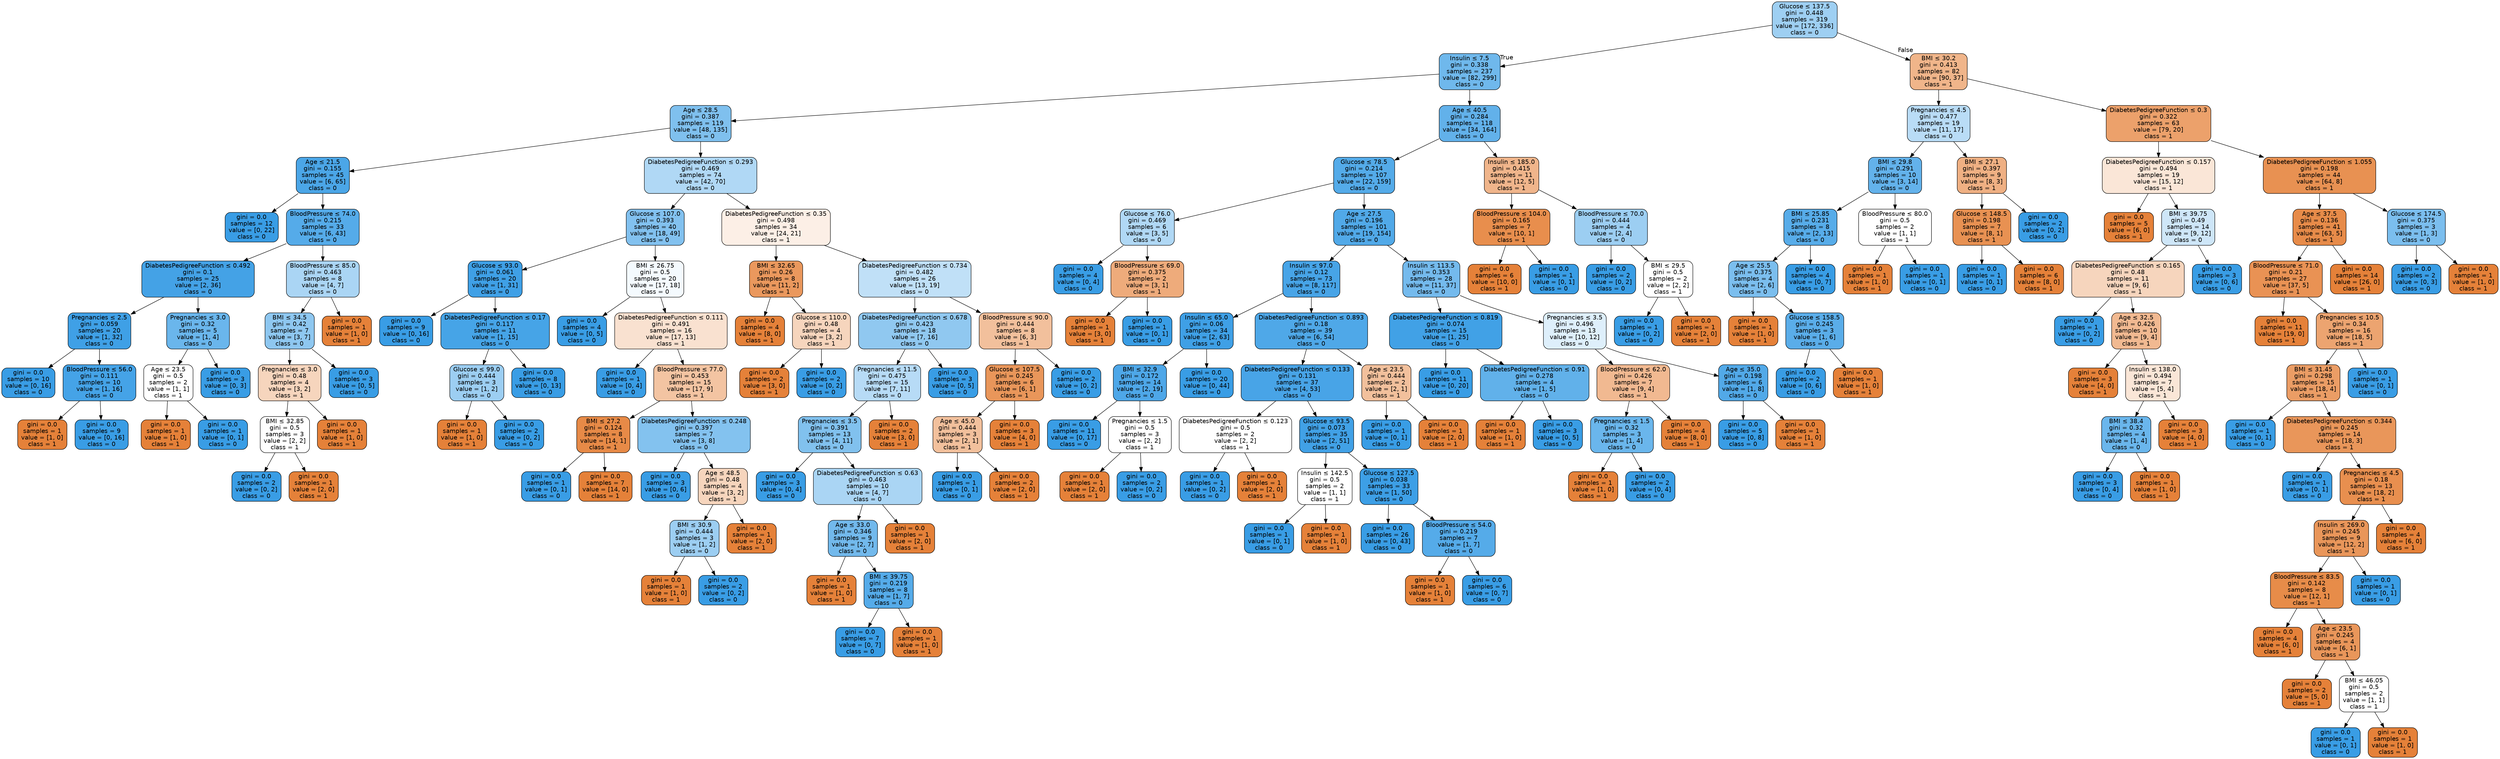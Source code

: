 digraph Tree {
node [shape=box, style="filled, rounded", color="black", fontname="helvetica"] ;
edge [fontname="helvetica"] ;
0 [label=<Glucose &le; 137.5<br/>gini = 0.448<br/>samples = 319<br/>value = [172, 336]<br/>class = 0>, fillcolor="#9ecff2"] ;
1 [label=<Insulin &le; 7.5<br/>gini = 0.338<br/>samples = 237<br/>value = [82, 299]<br/>class = 0>, fillcolor="#6fb8ec"] ;
0 -> 1 [labeldistance=2.5, labelangle=45, headlabel="True"] ;
2 [label=<Age &le; 28.5<br/>gini = 0.387<br/>samples = 119<br/>value = [48, 135]<br/>class = 0>, fillcolor="#7fc0ee"] ;
1 -> 2 ;
3 [label=<Age &le; 21.5<br/>gini = 0.155<br/>samples = 45<br/>value = [6, 65]<br/>class = 0>, fillcolor="#4ba6e7"] ;
2 -> 3 ;
4 [label=<gini = 0.0<br/>samples = 12<br/>value = [0, 22]<br/>class = 0>, fillcolor="#399de5"] ;
3 -> 4 ;
5 [label=<BloodPressure &le; 74.0<br/>gini = 0.215<br/>samples = 33<br/>value = [6, 43]<br/>class = 0>, fillcolor="#55abe9"] ;
3 -> 5 ;
6 [label=<DiabetesPedigreeFunction &le; 0.492<br/>gini = 0.1<br/>samples = 25<br/>value = [2, 36]<br/>class = 0>, fillcolor="#44a2e6"] ;
5 -> 6 ;
7 [label=<Pregnancies &le; 2.5<br/>gini = 0.059<br/>samples = 20<br/>value = [1, 32]<br/>class = 0>, fillcolor="#3fa0e6"] ;
6 -> 7 ;
8 [label=<gini = 0.0<br/>samples = 10<br/>value = [0, 16]<br/>class = 0>, fillcolor="#399de5"] ;
7 -> 8 ;
9 [label=<BloodPressure &le; 56.0<br/>gini = 0.111<br/>samples = 10<br/>value = [1, 16]<br/>class = 0>, fillcolor="#45a3e7"] ;
7 -> 9 ;
10 [label=<gini = 0.0<br/>samples = 1<br/>value = [1, 0]<br/>class = 1>, fillcolor="#e58139"] ;
9 -> 10 ;
11 [label=<gini = 0.0<br/>samples = 9<br/>value = [0, 16]<br/>class = 0>, fillcolor="#399de5"] ;
9 -> 11 ;
12 [label=<Pregnancies &le; 3.0<br/>gini = 0.32<br/>samples = 5<br/>value = [1, 4]<br/>class = 0>, fillcolor="#6ab6ec"] ;
6 -> 12 ;
13 [label=<Age &le; 23.5<br/>gini = 0.5<br/>samples = 2<br/>value = [1, 1]<br/>class = 1>, fillcolor="#ffffff"] ;
12 -> 13 ;
14 [label=<gini = 0.0<br/>samples = 1<br/>value = [1, 0]<br/>class = 1>, fillcolor="#e58139"] ;
13 -> 14 ;
15 [label=<gini = 0.0<br/>samples = 1<br/>value = [0, 1]<br/>class = 0>, fillcolor="#399de5"] ;
13 -> 15 ;
16 [label=<gini = 0.0<br/>samples = 3<br/>value = [0, 3]<br/>class = 0>, fillcolor="#399de5"] ;
12 -> 16 ;
17 [label=<BloodPressure &le; 85.0<br/>gini = 0.463<br/>samples = 8<br/>value = [4, 7]<br/>class = 0>, fillcolor="#aad5f4"] ;
5 -> 17 ;
18 [label=<BMI &le; 34.5<br/>gini = 0.42<br/>samples = 7<br/>value = [3, 7]<br/>class = 0>, fillcolor="#8ec7f0"] ;
17 -> 18 ;
19 [label=<Pregnancies &le; 3.0<br/>gini = 0.48<br/>samples = 4<br/>value = [3, 2]<br/>class = 1>, fillcolor="#f6d5bd"] ;
18 -> 19 ;
20 [label=<BMI &le; 32.85<br/>gini = 0.5<br/>samples = 3<br/>value = [2, 2]<br/>class = 1>, fillcolor="#ffffff"] ;
19 -> 20 ;
21 [label=<gini = 0.0<br/>samples = 2<br/>value = [0, 2]<br/>class = 0>, fillcolor="#399de5"] ;
20 -> 21 ;
22 [label=<gini = 0.0<br/>samples = 1<br/>value = [2, 0]<br/>class = 1>, fillcolor="#e58139"] ;
20 -> 22 ;
23 [label=<gini = 0.0<br/>samples = 1<br/>value = [1, 0]<br/>class = 1>, fillcolor="#e58139"] ;
19 -> 23 ;
24 [label=<gini = 0.0<br/>samples = 3<br/>value = [0, 5]<br/>class = 0>, fillcolor="#399de5"] ;
18 -> 24 ;
25 [label=<gini = 0.0<br/>samples = 1<br/>value = [1, 0]<br/>class = 1>, fillcolor="#e58139"] ;
17 -> 25 ;
26 [label=<DiabetesPedigreeFunction &le; 0.293<br/>gini = 0.469<br/>samples = 74<br/>value = [42, 70]<br/>class = 0>, fillcolor="#b0d8f5"] ;
2 -> 26 ;
27 [label=<Glucose &le; 107.0<br/>gini = 0.393<br/>samples = 40<br/>value = [18, 49]<br/>class = 0>, fillcolor="#82c1ef"] ;
26 -> 27 ;
28 [label=<Glucose &le; 93.0<br/>gini = 0.061<br/>samples = 20<br/>value = [1, 31]<br/>class = 0>, fillcolor="#3fa0e6"] ;
27 -> 28 ;
29 [label=<gini = 0.0<br/>samples = 9<br/>value = [0, 16]<br/>class = 0>, fillcolor="#399de5"] ;
28 -> 29 ;
30 [label=<DiabetesPedigreeFunction &le; 0.17<br/>gini = 0.117<br/>samples = 11<br/>value = [1, 15]<br/>class = 0>, fillcolor="#46a4e7"] ;
28 -> 30 ;
31 [label=<Glucose &le; 99.0<br/>gini = 0.444<br/>samples = 3<br/>value = [1, 2]<br/>class = 0>, fillcolor="#9ccef2"] ;
30 -> 31 ;
32 [label=<gini = 0.0<br/>samples = 1<br/>value = [1, 0]<br/>class = 1>, fillcolor="#e58139"] ;
31 -> 32 ;
33 [label=<gini = 0.0<br/>samples = 2<br/>value = [0, 2]<br/>class = 0>, fillcolor="#399de5"] ;
31 -> 33 ;
34 [label=<gini = 0.0<br/>samples = 8<br/>value = [0, 13]<br/>class = 0>, fillcolor="#399de5"] ;
30 -> 34 ;
35 [label=<BMI &le; 26.75<br/>gini = 0.5<br/>samples = 20<br/>value = [17, 18]<br/>class = 0>, fillcolor="#f4fafe"] ;
27 -> 35 ;
36 [label=<gini = 0.0<br/>samples = 4<br/>value = [0, 5]<br/>class = 0>, fillcolor="#399de5"] ;
35 -> 36 ;
37 [label=<DiabetesPedigreeFunction &le; 0.111<br/>gini = 0.491<br/>samples = 16<br/>value = [17, 13]<br/>class = 1>, fillcolor="#f9e1d0"] ;
35 -> 37 ;
38 [label=<gini = 0.0<br/>samples = 1<br/>value = [0, 4]<br/>class = 0>, fillcolor="#399de5"] ;
37 -> 38 ;
39 [label=<BloodPressure &le; 77.0<br/>gini = 0.453<br/>samples = 15<br/>value = [17, 9]<br/>class = 1>, fillcolor="#f3c4a2"] ;
37 -> 39 ;
40 [label=<BMI &le; 27.2<br/>gini = 0.124<br/>samples = 8<br/>value = [14, 1]<br/>class = 1>, fillcolor="#e78a47"] ;
39 -> 40 ;
41 [label=<gini = 0.0<br/>samples = 1<br/>value = [0, 1]<br/>class = 0>, fillcolor="#399de5"] ;
40 -> 41 ;
42 [label=<gini = 0.0<br/>samples = 7<br/>value = [14, 0]<br/>class = 1>, fillcolor="#e58139"] ;
40 -> 42 ;
43 [label=<DiabetesPedigreeFunction &le; 0.248<br/>gini = 0.397<br/>samples = 7<br/>value = [3, 8]<br/>class = 0>, fillcolor="#83c2ef"] ;
39 -> 43 ;
44 [label=<gini = 0.0<br/>samples = 3<br/>value = [0, 6]<br/>class = 0>, fillcolor="#399de5"] ;
43 -> 44 ;
45 [label=<Age &le; 48.5<br/>gini = 0.48<br/>samples = 4<br/>value = [3, 2]<br/>class = 1>, fillcolor="#f6d5bd"] ;
43 -> 45 ;
46 [label=<BMI &le; 30.9<br/>gini = 0.444<br/>samples = 3<br/>value = [1, 2]<br/>class = 0>, fillcolor="#9ccef2"] ;
45 -> 46 ;
47 [label=<gini = 0.0<br/>samples = 1<br/>value = [1, 0]<br/>class = 1>, fillcolor="#e58139"] ;
46 -> 47 ;
48 [label=<gini = 0.0<br/>samples = 2<br/>value = [0, 2]<br/>class = 0>, fillcolor="#399de5"] ;
46 -> 48 ;
49 [label=<gini = 0.0<br/>samples = 1<br/>value = [2, 0]<br/>class = 1>, fillcolor="#e58139"] ;
45 -> 49 ;
50 [label=<DiabetesPedigreeFunction &le; 0.35<br/>gini = 0.498<br/>samples = 34<br/>value = [24, 21]<br/>class = 1>, fillcolor="#fcefe6"] ;
26 -> 50 ;
51 [label=<BMI &le; 32.65<br/>gini = 0.26<br/>samples = 8<br/>value = [11, 2]<br/>class = 1>, fillcolor="#ea985d"] ;
50 -> 51 ;
52 [label=<gini = 0.0<br/>samples = 4<br/>value = [8, 0]<br/>class = 1>, fillcolor="#e58139"] ;
51 -> 52 ;
53 [label=<Glucose &le; 110.0<br/>gini = 0.48<br/>samples = 4<br/>value = [3, 2]<br/>class = 1>, fillcolor="#f6d5bd"] ;
51 -> 53 ;
54 [label=<gini = 0.0<br/>samples = 2<br/>value = [3, 0]<br/>class = 1>, fillcolor="#e58139"] ;
53 -> 54 ;
55 [label=<gini = 0.0<br/>samples = 2<br/>value = [0, 2]<br/>class = 0>, fillcolor="#399de5"] ;
53 -> 55 ;
56 [label=<DiabetesPedigreeFunction &le; 0.734<br/>gini = 0.482<br/>samples = 26<br/>value = [13, 19]<br/>class = 0>, fillcolor="#c0e0f7"] ;
50 -> 56 ;
57 [label=<DiabetesPedigreeFunction &le; 0.678<br/>gini = 0.423<br/>samples = 18<br/>value = [7, 16]<br/>class = 0>, fillcolor="#90c8f0"] ;
56 -> 57 ;
58 [label=<Pregnancies &le; 11.5<br/>gini = 0.475<br/>samples = 15<br/>value = [7, 11]<br/>class = 0>, fillcolor="#b7dbf6"] ;
57 -> 58 ;
59 [label=<Pregnancies &le; 3.5<br/>gini = 0.391<br/>samples = 13<br/>value = [4, 11]<br/>class = 0>, fillcolor="#81c1ee"] ;
58 -> 59 ;
60 [label=<gini = 0.0<br/>samples = 3<br/>value = [0, 4]<br/>class = 0>, fillcolor="#399de5"] ;
59 -> 60 ;
61 [label=<DiabetesPedigreeFunction &le; 0.63<br/>gini = 0.463<br/>samples = 10<br/>value = [4, 7]<br/>class = 0>, fillcolor="#aad5f4"] ;
59 -> 61 ;
62 [label=<Age &le; 33.0<br/>gini = 0.346<br/>samples = 9<br/>value = [2, 7]<br/>class = 0>, fillcolor="#72b9ec"] ;
61 -> 62 ;
63 [label=<gini = 0.0<br/>samples = 1<br/>value = [1, 0]<br/>class = 1>, fillcolor="#e58139"] ;
62 -> 63 ;
64 [label=<BMI &le; 39.75<br/>gini = 0.219<br/>samples = 8<br/>value = [1, 7]<br/>class = 0>, fillcolor="#55abe9"] ;
62 -> 64 ;
65 [label=<gini = 0.0<br/>samples = 7<br/>value = [0, 7]<br/>class = 0>, fillcolor="#399de5"] ;
64 -> 65 ;
66 [label=<gini = 0.0<br/>samples = 1<br/>value = [1, 0]<br/>class = 1>, fillcolor="#e58139"] ;
64 -> 66 ;
67 [label=<gini = 0.0<br/>samples = 1<br/>value = [2, 0]<br/>class = 1>, fillcolor="#e58139"] ;
61 -> 67 ;
68 [label=<gini = 0.0<br/>samples = 2<br/>value = [3, 0]<br/>class = 1>, fillcolor="#e58139"] ;
58 -> 68 ;
69 [label=<gini = 0.0<br/>samples = 3<br/>value = [0, 5]<br/>class = 0>, fillcolor="#399de5"] ;
57 -> 69 ;
70 [label=<BloodPressure &le; 90.0<br/>gini = 0.444<br/>samples = 8<br/>value = [6, 3]<br/>class = 1>, fillcolor="#f2c09c"] ;
56 -> 70 ;
71 [label=<Glucose &le; 107.5<br/>gini = 0.245<br/>samples = 6<br/>value = [6, 1]<br/>class = 1>, fillcolor="#e9965a"] ;
70 -> 71 ;
72 [label=<Age &le; 45.0<br/>gini = 0.444<br/>samples = 3<br/>value = [2, 1]<br/>class = 1>, fillcolor="#f2c09c"] ;
71 -> 72 ;
73 [label=<gini = 0.0<br/>samples = 1<br/>value = [0, 1]<br/>class = 0>, fillcolor="#399de5"] ;
72 -> 73 ;
74 [label=<gini = 0.0<br/>samples = 2<br/>value = [2, 0]<br/>class = 1>, fillcolor="#e58139"] ;
72 -> 74 ;
75 [label=<gini = 0.0<br/>samples = 3<br/>value = [4, 0]<br/>class = 1>, fillcolor="#e58139"] ;
71 -> 75 ;
76 [label=<gini = 0.0<br/>samples = 2<br/>value = [0, 2]<br/>class = 0>, fillcolor="#399de5"] ;
70 -> 76 ;
77 [label=<Age &le; 40.5<br/>gini = 0.284<br/>samples = 118<br/>value = [34, 164]<br/>class = 0>, fillcolor="#62b1ea"] ;
1 -> 77 ;
78 [label=<Glucose &le; 78.5<br/>gini = 0.214<br/>samples = 107<br/>value = [22, 159]<br/>class = 0>, fillcolor="#54abe9"] ;
77 -> 78 ;
79 [label=<Glucose &le; 76.0<br/>gini = 0.469<br/>samples = 6<br/>value = [3, 5]<br/>class = 0>, fillcolor="#b0d8f5"] ;
78 -> 79 ;
80 [label=<gini = 0.0<br/>samples = 4<br/>value = [0, 4]<br/>class = 0>, fillcolor="#399de5"] ;
79 -> 80 ;
81 [label=<BloodPressure &le; 69.0<br/>gini = 0.375<br/>samples = 2<br/>value = [3, 1]<br/>class = 1>, fillcolor="#eeab7b"] ;
79 -> 81 ;
82 [label=<gini = 0.0<br/>samples = 1<br/>value = [3, 0]<br/>class = 1>, fillcolor="#e58139"] ;
81 -> 82 ;
83 [label=<gini = 0.0<br/>samples = 1<br/>value = [0, 1]<br/>class = 0>, fillcolor="#399de5"] ;
81 -> 83 ;
84 [label=<Age &le; 27.5<br/>gini = 0.196<br/>samples = 101<br/>value = [19, 154]<br/>class = 0>, fillcolor="#51a9e8"] ;
78 -> 84 ;
85 [label=<Insulin &le; 97.0<br/>gini = 0.12<br/>samples = 73<br/>value = [8, 117]<br/>class = 0>, fillcolor="#47a4e7"] ;
84 -> 85 ;
86 [label=<Insulin &le; 65.0<br/>gini = 0.06<br/>samples = 34<br/>value = [2, 63]<br/>class = 0>, fillcolor="#3fa0e6"] ;
85 -> 86 ;
87 [label=<BMI &le; 32.9<br/>gini = 0.172<br/>samples = 14<br/>value = [2, 19]<br/>class = 0>, fillcolor="#4ea7e8"] ;
86 -> 87 ;
88 [label=<gini = 0.0<br/>samples = 11<br/>value = [0, 17]<br/>class = 0>, fillcolor="#399de5"] ;
87 -> 88 ;
89 [label=<Pregnancies &le; 1.5<br/>gini = 0.5<br/>samples = 3<br/>value = [2, 2]<br/>class = 1>, fillcolor="#ffffff"] ;
87 -> 89 ;
90 [label=<gini = 0.0<br/>samples = 1<br/>value = [2, 0]<br/>class = 1>, fillcolor="#e58139"] ;
89 -> 90 ;
91 [label=<gini = 0.0<br/>samples = 2<br/>value = [0, 2]<br/>class = 0>, fillcolor="#399de5"] ;
89 -> 91 ;
92 [label=<gini = 0.0<br/>samples = 20<br/>value = [0, 44]<br/>class = 0>, fillcolor="#399de5"] ;
86 -> 92 ;
93 [label=<DiabetesPedigreeFunction &le; 0.893<br/>gini = 0.18<br/>samples = 39<br/>value = [6, 54]<br/>class = 0>, fillcolor="#4fa8e8"] ;
85 -> 93 ;
94 [label=<DiabetesPedigreeFunction &le; 0.133<br/>gini = 0.131<br/>samples = 37<br/>value = [4, 53]<br/>class = 0>, fillcolor="#48a4e7"] ;
93 -> 94 ;
95 [label=<DiabetesPedigreeFunction &le; 0.123<br/>gini = 0.5<br/>samples = 2<br/>value = [2, 2]<br/>class = 1>, fillcolor="#ffffff"] ;
94 -> 95 ;
96 [label=<gini = 0.0<br/>samples = 1<br/>value = [0, 2]<br/>class = 0>, fillcolor="#399de5"] ;
95 -> 96 ;
97 [label=<gini = 0.0<br/>samples = 1<br/>value = [2, 0]<br/>class = 1>, fillcolor="#e58139"] ;
95 -> 97 ;
98 [label=<Glucose &le; 93.5<br/>gini = 0.073<br/>samples = 35<br/>value = [2, 51]<br/>class = 0>, fillcolor="#41a1e6"] ;
94 -> 98 ;
99 [label=<Insulin &le; 142.5<br/>gini = 0.5<br/>samples = 2<br/>value = [1, 1]<br/>class = 1>, fillcolor="#ffffff"] ;
98 -> 99 ;
100 [label=<gini = 0.0<br/>samples = 1<br/>value = [0, 1]<br/>class = 0>, fillcolor="#399de5"] ;
99 -> 100 ;
101 [label=<gini = 0.0<br/>samples = 1<br/>value = [1, 0]<br/>class = 1>, fillcolor="#e58139"] ;
99 -> 101 ;
102 [label=<Glucose &le; 127.5<br/>gini = 0.038<br/>samples = 33<br/>value = [1, 50]<br/>class = 0>, fillcolor="#3d9fe6"] ;
98 -> 102 ;
103 [label=<gini = 0.0<br/>samples = 26<br/>value = [0, 43]<br/>class = 0>, fillcolor="#399de5"] ;
102 -> 103 ;
104 [label=<BloodPressure &le; 54.0<br/>gini = 0.219<br/>samples = 7<br/>value = [1, 7]<br/>class = 0>, fillcolor="#55abe9"] ;
102 -> 104 ;
105 [label=<gini = 0.0<br/>samples = 1<br/>value = [1, 0]<br/>class = 1>, fillcolor="#e58139"] ;
104 -> 105 ;
106 [label=<gini = 0.0<br/>samples = 6<br/>value = [0, 7]<br/>class = 0>, fillcolor="#399de5"] ;
104 -> 106 ;
107 [label=<Age &le; 23.5<br/>gini = 0.444<br/>samples = 2<br/>value = [2, 1]<br/>class = 1>, fillcolor="#f2c09c"] ;
93 -> 107 ;
108 [label=<gini = 0.0<br/>samples = 1<br/>value = [0, 1]<br/>class = 0>, fillcolor="#399de5"] ;
107 -> 108 ;
109 [label=<gini = 0.0<br/>samples = 1<br/>value = [2, 0]<br/>class = 1>, fillcolor="#e58139"] ;
107 -> 109 ;
110 [label=<Insulin &le; 113.5<br/>gini = 0.353<br/>samples = 28<br/>value = [11, 37]<br/>class = 0>, fillcolor="#74baed"] ;
84 -> 110 ;
111 [label=<DiabetesPedigreeFunction &le; 0.819<br/>gini = 0.074<br/>samples = 15<br/>value = [1, 25]<br/>class = 0>, fillcolor="#41a1e6"] ;
110 -> 111 ;
112 [label=<gini = 0.0<br/>samples = 11<br/>value = [0, 20]<br/>class = 0>, fillcolor="#399de5"] ;
111 -> 112 ;
113 [label=<DiabetesPedigreeFunction &le; 0.91<br/>gini = 0.278<br/>samples = 4<br/>value = [1, 5]<br/>class = 0>, fillcolor="#61b1ea"] ;
111 -> 113 ;
114 [label=<gini = 0.0<br/>samples = 1<br/>value = [1, 0]<br/>class = 1>, fillcolor="#e58139"] ;
113 -> 114 ;
115 [label=<gini = 0.0<br/>samples = 3<br/>value = [0, 5]<br/>class = 0>, fillcolor="#399de5"] ;
113 -> 115 ;
116 [label=<Pregnancies &le; 3.5<br/>gini = 0.496<br/>samples = 13<br/>value = [10, 12]<br/>class = 0>, fillcolor="#deeffb"] ;
110 -> 116 ;
117 [label=<BloodPressure &le; 62.0<br/>gini = 0.426<br/>samples = 7<br/>value = [9, 4]<br/>class = 1>, fillcolor="#f1b991"] ;
116 -> 117 ;
118 [label=<Pregnancies &le; 1.5<br/>gini = 0.32<br/>samples = 3<br/>value = [1, 4]<br/>class = 0>, fillcolor="#6ab6ec"] ;
117 -> 118 ;
119 [label=<gini = 0.0<br/>samples = 1<br/>value = [1, 0]<br/>class = 1>, fillcolor="#e58139"] ;
118 -> 119 ;
120 [label=<gini = 0.0<br/>samples = 2<br/>value = [0, 4]<br/>class = 0>, fillcolor="#399de5"] ;
118 -> 120 ;
121 [label=<gini = 0.0<br/>samples = 4<br/>value = [8, 0]<br/>class = 1>, fillcolor="#e58139"] ;
117 -> 121 ;
122 [label=<Age &le; 35.0<br/>gini = 0.198<br/>samples = 6<br/>value = [1, 8]<br/>class = 0>, fillcolor="#52a9e8"] ;
116 -> 122 ;
123 [label=<gini = 0.0<br/>samples = 5<br/>value = [0, 8]<br/>class = 0>, fillcolor="#399de5"] ;
122 -> 123 ;
124 [label=<gini = 0.0<br/>samples = 1<br/>value = [1, 0]<br/>class = 1>, fillcolor="#e58139"] ;
122 -> 124 ;
125 [label=<Insulin &le; 185.0<br/>gini = 0.415<br/>samples = 11<br/>value = [12, 5]<br/>class = 1>, fillcolor="#f0b58b"] ;
77 -> 125 ;
126 [label=<BloodPressure &le; 104.0<br/>gini = 0.165<br/>samples = 7<br/>value = [10, 1]<br/>class = 1>, fillcolor="#e88e4d"] ;
125 -> 126 ;
127 [label=<gini = 0.0<br/>samples = 6<br/>value = [10, 0]<br/>class = 1>, fillcolor="#e58139"] ;
126 -> 127 ;
128 [label=<gini = 0.0<br/>samples = 1<br/>value = [0, 1]<br/>class = 0>, fillcolor="#399de5"] ;
126 -> 128 ;
129 [label=<BloodPressure &le; 70.0<br/>gini = 0.444<br/>samples = 4<br/>value = [2, 4]<br/>class = 0>, fillcolor="#9ccef2"] ;
125 -> 129 ;
130 [label=<gini = 0.0<br/>samples = 2<br/>value = [0, 2]<br/>class = 0>, fillcolor="#399de5"] ;
129 -> 130 ;
131 [label=<BMI &le; 29.5<br/>gini = 0.5<br/>samples = 2<br/>value = [2, 2]<br/>class = 1>, fillcolor="#ffffff"] ;
129 -> 131 ;
132 [label=<gini = 0.0<br/>samples = 1<br/>value = [0, 2]<br/>class = 0>, fillcolor="#399de5"] ;
131 -> 132 ;
133 [label=<gini = 0.0<br/>samples = 1<br/>value = [2, 0]<br/>class = 1>, fillcolor="#e58139"] ;
131 -> 133 ;
134 [label=<BMI &le; 30.2<br/>gini = 0.413<br/>samples = 82<br/>value = [90, 37]<br/>class = 1>, fillcolor="#f0b58a"] ;
0 -> 134 [labeldistance=2.5, labelangle=-45, headlabel="False"] ;
135 [label=<Pregnancies &le; 4.5<br/>gini = 0.477<br/>samples = 19<br/>value = [11, 17]<br/>class = 0>, fillcolor="#b9dcf6"] ;
134 -> 135 ;
136 [label=<BMI &le; 29.8<br/>gini = 0.291<br/>samples = 10<br/>value = [3, 14]<br/>class = 0>, fillcolor="#63b2eb"] ;
135 -> 136 ;
137 [label=<BMI &le; 25.85<br/>gini = 0.231<br/>samples = 8<br/>value = [2, 13]<br/>class = 0>, fillcolor="#57ace9"] ;
136 -> 137 ;
138 [label=<Age &le; 25.5<br/>gini = 0.375<br/>samples = 4<br/>value = [2, 6]<br/>class = 0>, fillcolor="#7bbeee"] ;
137 -> 138 ;
139 [label=<gini = 0.0<br/>samples = 1<br/>value = [1, 0]<br/>class = 1>, fillcolor="#e58139"] ;
138 -> 139 ;
140 [label=<Glucose &le; 158.5<br/>gini = 0.245<br/>samples = 3<br/>value = [1, 6]<br/>class = 0>, fillcolor="#5aade9"] ;
138 -> 140 ;
141 [label=<gini = 0.0<br/>samples = 2<br/>value = [0, 6]<br/>class = 0>, fillcolor="#399de5"] ;
140 -> 141 ;
142 [label=<gini = 0.0<br/>samples = 1<br/>value = [1, 0]<br/>class = 1>, fillcolor="#e58139"] ;
140 -> 142 ;
143 [label=<gini = 0.0<br/>samples = 4<br/>value = [0, 7]<br/>class = 0>, fillcolor="#399de5"] ;
137 -> 143 ;
144 [label=<BloodPressure &le; 80.0<br/>gini = 0.5<br/>samples = 2<br/>value = [1, 1]<br/>class = 1>, fillcolor="#ffffff"] ;
136 -> 144 ;
145 [label=<gini = 0.0<br/>samples = 1<br/>value = [1, 0]<br/>class = 1>, fillcolor="#e58139"] ;
144 -> 145 ;
146 [label=<gini = 0.0<br/>samples = 1<br/>value = [0, 1]<br/>class = 0>, fillcolor="#399de5"] ;
144 -> 146 ;
147 [label=<BMI &le; 27.1<br/>gini = 0.397<br/>samples = 9<br/>value = [8, 3]<br/>class = 1>, fillcolor="#efb083"] ;
135 -> 147 ;
148 [label=<Glucose &le; 148.5<br/>gini = 0.198<br/>samples = 7<br/>value = [8, 1]<br/>class = 1>, fillcolor="#e89152"] ;
147 -> 148 ;
149 [label=<gini = 0.0<br/>samples = 1<br/>value = [0, 1]<br/>class = 0>, fillcolor="#399de5"] ;
148 -> 149 ;
150 [label=<gini = 0.0<br/>samples = 6<br/>value = [8, 0]<br/>class = 1>, fillcolor="#e58139"] ;
148 -> 150 ;
151 [label=<gini = 0.0<br/>samples = 2<br/>value = [0, 2]<br/>class = 0>, fillcolor="#399de5"] ;
147 -> 151 ;
152 [label=<DiabetesPedigreeFunction &le; 0.3<br/>gini = 0.322<br/>samples = 63<br/>value = [79, 20]<br/>class = 1>, fillcolor="#eca16b"] ;
134 -> 152 ;
153 [label=<DiabetesPedigreeFunction &le; 0.157<br/>gini = 0.494<br/>samples = 19<br/>value = [15, 12]<br/>class = 1>, fillcolor="#fae6d7"] ;
152 -> 153 ;
154 [label=<gini = 0.0<br/>samples = 5<br/>value = [6, 0]<br/>class = 1>, fillcolor="#e58139"] ;
153 -> 154 ;
155 [label=<BMI &le; 39.75<br/>gini = 0.49<br/>samples = 14<br/>value = [9, 12]<br/>class = 0>, fillcolor="#cee6f8"] ;
153 -> 155 ;
156 [label=<DiabetesPedigreeFunction &le; 0.165<br/>gini = 0.48<br/>samples = 11<br/>value = [9, 6]<br/>class = 1>, fillcolor="#f6d5bd"] ;
155 -> 156 ;
157 [label=<gini = 0.0<br/>samples = 1<br/>value = [0, 2]<br/>class = 0>, fillcolor="#399de5"] ;
156 -> 157 ;
158 [label=<Age &le; 32.5<br/>gini = 0.426<br/>samples = 10<br/>value = [9, 4]<br/>class = 1>, fillcolor="#f1b991"] ;
156 -> 158 ;
159 [label=<gini = 0.0<br/>samples = 3<br/>value = [4, 0]<br/>class = 1>, fillcolor="#e58139"] ;
158 -> 159 ;
160 [label=<Insulin &le; 138.0<br/>gini = 0.494<br/>samples = 7<br/>value = [5, 4]<br/>class = 1>, fillcolor="#fae6d7"] ;
158 -> 160 ;
161 [label=<BMI &le; 38.4<br/>gini = 0.32<br/>samples = 4<br/>value = [1, 4]<br/>class = 0>, fillcolor="#6ab6ec"] ;
160 -> 161 ;
162 [label=<gini = 0.0<br/>samples = 3<br/>value = [0, 4]<br/>class = 0>, fillcolor="#399de5"] ;
161 -> 162 ;
163 [label=<gini = 0.0<br/>samples = 1<br/>value = [1, 0]<br/>class = 1>, fillcolor="#e58139"] ;
161 -> 163 ;
164 [label=<gini = 0.0<br/>samples = 3<br/>value = [4, 0]<br/>class = 1>, fillcolor="#e58139"] ;
160 -> 164 ;
165 [label=<gini = 0.0<br/>samples = 3<br/>value = [0, 6]<br/>class = 0>, fillcolor="#399de5"] ;
155 -> 165 ;
166 [label=<DiabetesPedigreeFunction &le; 1.055<br/>gini = 0.198<br/>samples = 44<br/>value = [64, 8]<br/>class = 1>, fillcolor="#e89152"] ;
152 -> 166 ;
167 [label=<Age &le; 37.5<br/>gini = 0.136<br/>samples = 41<br/>value = [63, 5]<br/>class = 1>, fillcolor="#e78b49"] ;
166 -> 167 ;
168 [label=<BloodPressure &le; 71.0<br/>gini = 0.21<br/>samples = 27<br/>value = [37, 5]<br/>class = 1>, fillcolor="#e99254"] ;
167 -> 168 ;
169 [label=<gini = 0.0<br/>samples = 11<br/>value = [19, 0]<br/>class = 1>, fillcolor="#e58139"] ;
168 -> 169 ;
170 [label=<Pregnancies &le; 10.5<br/>gini = 0.34<br/>samples = 16<br/>value = [18, 5]<br/>class = 1>, fillcolor="#eca470"] ;
168 -> 170 ;
171 [label=<BMI &le; 31.45<br/>gini = 0.298<br/>samples = 15<br/>value = [18, 4]<br/>class = 1>, fillcolor="#eb9d65"] ;
170 -> 171 ;
172 [label=<gini = 0.0<br/>samples = 1<br/>value = [0, 1]<br/>class = 0>, fillcolor="#399de5"] ;
171 -> 172 ;
173 [label=<DiabetesPedigreeFunction &le; 0.344<br/>gini = 0.245<br/>samples = 14<br/>value = [18, 3]<br/>class = 1>, fillcolor="#e9965a"] ;
171 -> 173 ;
174 [label=<gini = 0.0<br/>samples = 1<br/>value = [0, 1]<br/>class = 0>, fillcolor="#399de5"] ;
173 -> 174 ;
175 [label=<Pregnancies &le; 4.5<br/>gini = 0.18<br/>samples = 13<br/>value = [18, 2]<br/>class = 1>, fillcolor="#e88f4f"] ;
173 -> 175 ;
176 [label=<Insulin &le; 269.0<br/>gini = 0.245<br/>samples = 9<br/>value = [12, 2]<br/>class = 1>, fillcolor="#e9965a"] ;
175 -> 176 ;
177 [label=<BloodPressure &le; 83.5<br/>gini = 0.142<br/>samples = 8<br/>value = [12, 1]<br/>class = 1>, fillcolor="#e78c49"] ;
176 -> 177 ;
178 [label=<gini = 0.0<br/>samples = 4<br/>value = [6, 0]<br/>class = 1>, fillcolor="#e58139"] ;
177 -> 178 ;
179 [label=<Age &le; 23.5<br/>gini = 0.245<br/>samples = 4<br/>value = [6, 1]<br/>class = 1>, fillcolor="#e9965a"] ;
177 -> 179 ;
180 [label=<gini = 0.0<br/>samples = 2<br/>value = [5, 0]<br/>class = 1>, fillcolor="#e58139"] ;
179 -> 180 ;
181 [label=<BMI &le; 46.05<br/>gini = 0.5<br/>samples = 2<br/>value = [1, 1]<br/>class = 1>, fillcolor="#ffffff"] ;
179 -> 181 ;
182 [label=<gini = 0.0<br/>samples = 1<br/>value = [0, 1]<br/>class = 0>, fillcolor="#399de5"] ;
181 -> 182 ;
183 [label=<gini = 0.0<br/>samples = 1<br/>value = [1, 0]<br/>class = 1>, fillcolor="#e58139"] ;
181 -> 183 ;
184 [label=<gini = 0.0<br/>samples = 1<br/>value = [0, 1]<br/>class = 0>, fillcolor="#399de5"] ;
176 -> 184 ;
185 [label=<gini = 0.0<br/>samples = 4<br/>value = [6, 0]<br/>class = 1>, fillcolor="#e58139"] ;
175 -> 185 ;
186 [label=<gini = 0.0<br/>samples = 1<br/>value = [0, 1]<br/>class = 0>, fillcolor="#399de5"] ;
170 -> 186 ;
187 [label=<gini = 0.0<br/>samples = 14<br/>value = [26, 0]<br/>class = 1>, fillcolor="#e58139"] ;
167 -> 187 ;
188 [label=<Glucose &le; 174.5<br/>gini = 0.375<br/>samples = 3<br/>value = [1, 3]<br/>class = 0>, fillcolor="#7bbeee"] ;
166 -> 188 ;
189 [label=<gini = 0.0<br/>samples = 2<br/>value = [0, 3]<br/>class = 0>, fillcolor="#399de5"] ;
188 -> 189 ;
190 [label=<gini = 0.0<br/>samples = 1<br/>value = [1, 0]<br/>class = 1>, fillcolor="#e58139"] ;
188 -> 190 ;
}
